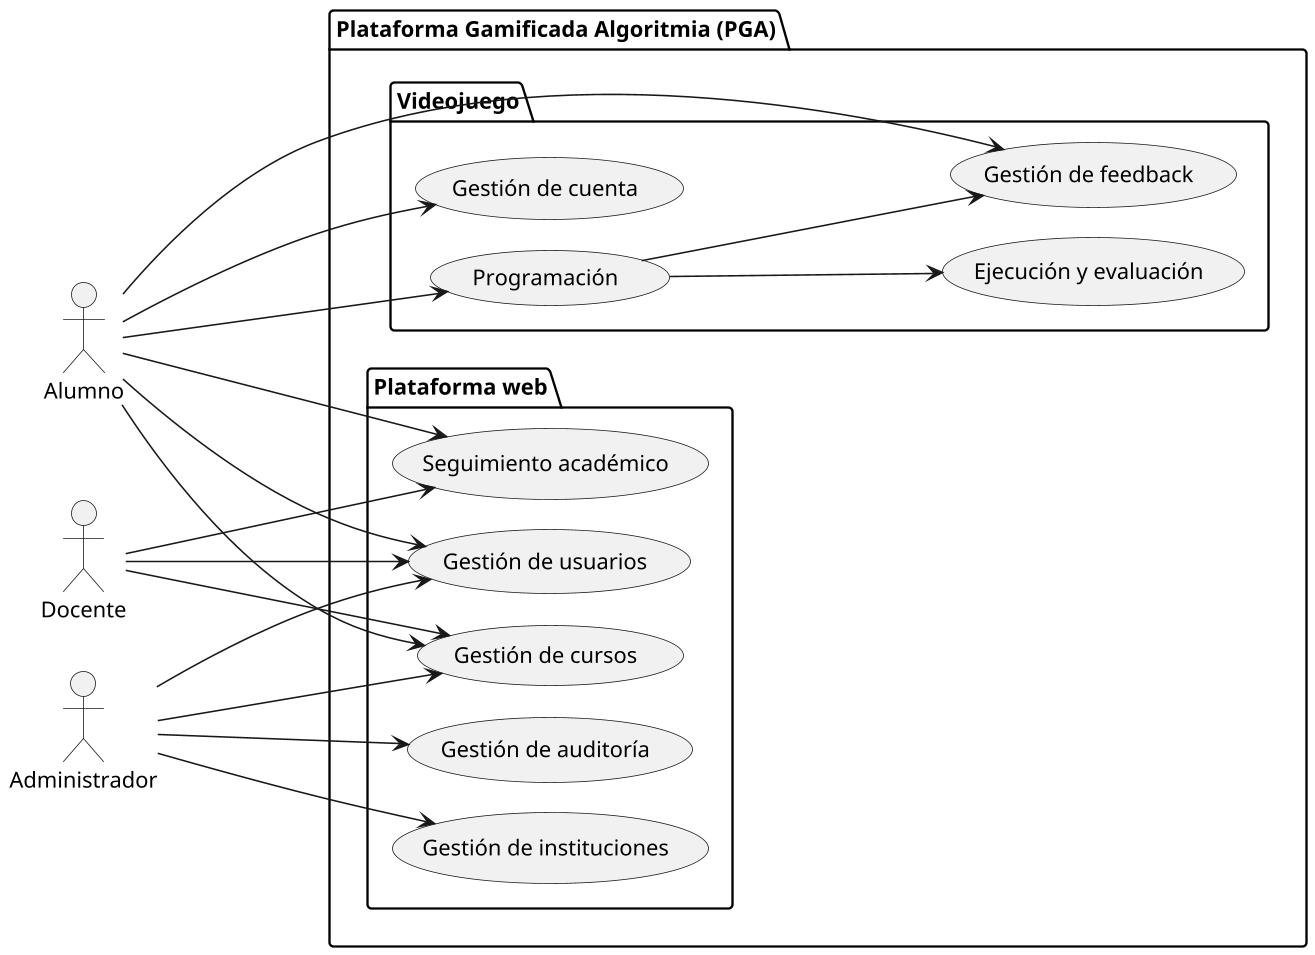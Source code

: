@startuml DCU_General Alto Nivel
left to right direction

skinparam dpi 150
skinparam usecasePadding 25
skinparam actorPadding 80
skinparam packagePadding 50
skinparam wrapWidth 200

skinparam nodesep 20
skinparam ranksep 150

actor Alumno
actor Docente
actor Administrador


package "Plataforma Gamificada Algoritmia (PGA)"{
    package "Plataforma web"{
        usecase "Gestión de usuarios" as GestionUsuarios
        usecase "Gestión de instituciones" as GestionInstituciones
        usecase "Gestión de cursos" as GestionCursos
        usecase "Seguimiento académico" as SeguimientoAcademico
        usecase "Gestión de auditoría" as GestionAuditoria
    }

    package "Videojuego"{
        usecase "Gestión de cuenta" as GestionCuenta
        usecase "Programación" as Programacion
        usecase "Ejecución y evaluación" as EjecucionEvaluacion
        usecase "Gestión de feedback" as GestionFeedback
    }

    Alumno --> GestionCuenta
    Alumno --> GestionFeedback
    Alumno --> Programacion
    Programacion --> EjecucionEvaluacion
    Programacion --> GestionFeedback
    Alumno --> GestionUsuarios
    Alumno --> GestionCursos
    Alumno --> SeguimientoAcademico

    Administrador --> GestionUsuarios
    Administrador --> GestionInstituciones
    Administrador --> GestionCursos
    Administrador --> GestionAuditoria

    Docente --> GestionUsuarios
    Docente --> GestionCursos
    Docente --> SeguimientoAcademico
}

@enduml